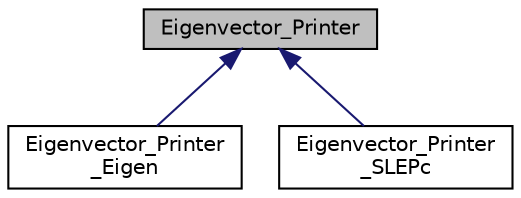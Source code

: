 digraph "Eigenvector_Printer"
{
  edge [fontname="Helvetica",fontsize="10",labelfontname="Helvetica",labelfontsize="10"];
  node [fontname="Helvetica",fontsize="10",shape=record];
  Node1 [label="Eigenvector_Printer",height=0.2,width=0.4,color="black", fillcolor="grey75", style="filled", fontcolor="black"];
  Node1 -> Node2 [dir="back",color="midnightblue",fontsize="10",style="solid",fontname="Helvetica"];
  Node2 [label="Eigenvector_Printer\l_Eigen",height=0.2,width=0.4,color="black", fillcolor="white", style="filled",URL="$classEigenvector__Printer__Eigen.html"];
  Node1 -> Node3 [dir="back",color="midnightblue",fontsize="10",style="solid",fontname="Helvetica"];
  Node3 [label="Eigenvector_Printer\l_SLEPc",height=0.2,width=0.4,color="black", fillcolor="white", style="filled",URL="$classEigenvector__Printer__SLEPc.html"];
}

